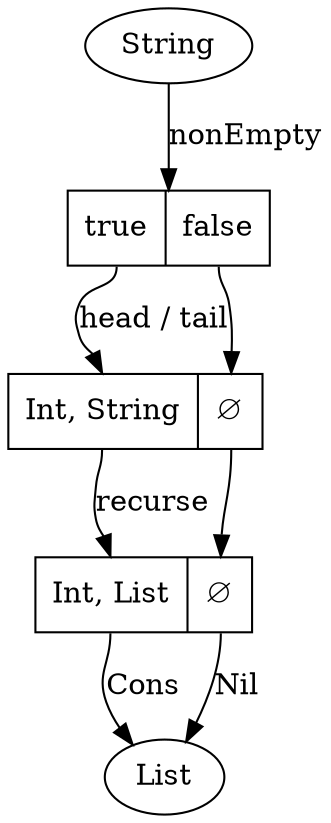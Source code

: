 digraph {
    String
    ListStruct[shape=record label="<cons> Int, List| <nil> ∅" class="disabled"]
    ListStruct2[shape=record label="<cons> Int, String| <nil> ∅" class="disabled"]
    choice[shape=record label="<true> true|<false> false" class="predicate,disabled"]
    List[class="disabled"]

    String -> choice[label=nonEmpty class="disabled"]

    choice:true -> ListStruct2:cons[label="head / tail" class="disabled"]
    choice:false -> ListStruct2:nil[class="disabled"]

    ListStruct2:cons -> ListStruct:cons [label=recurse class="disabled"]
    ListStruct2:nil  -> ListStruct:nil[class="disabled"]
    ListStruct:cons  -> List [label="Cons" class="pattern,disabled"]
    ListStruct:nil   -> List [label="Nil" class="pattern,disabled"]
}

